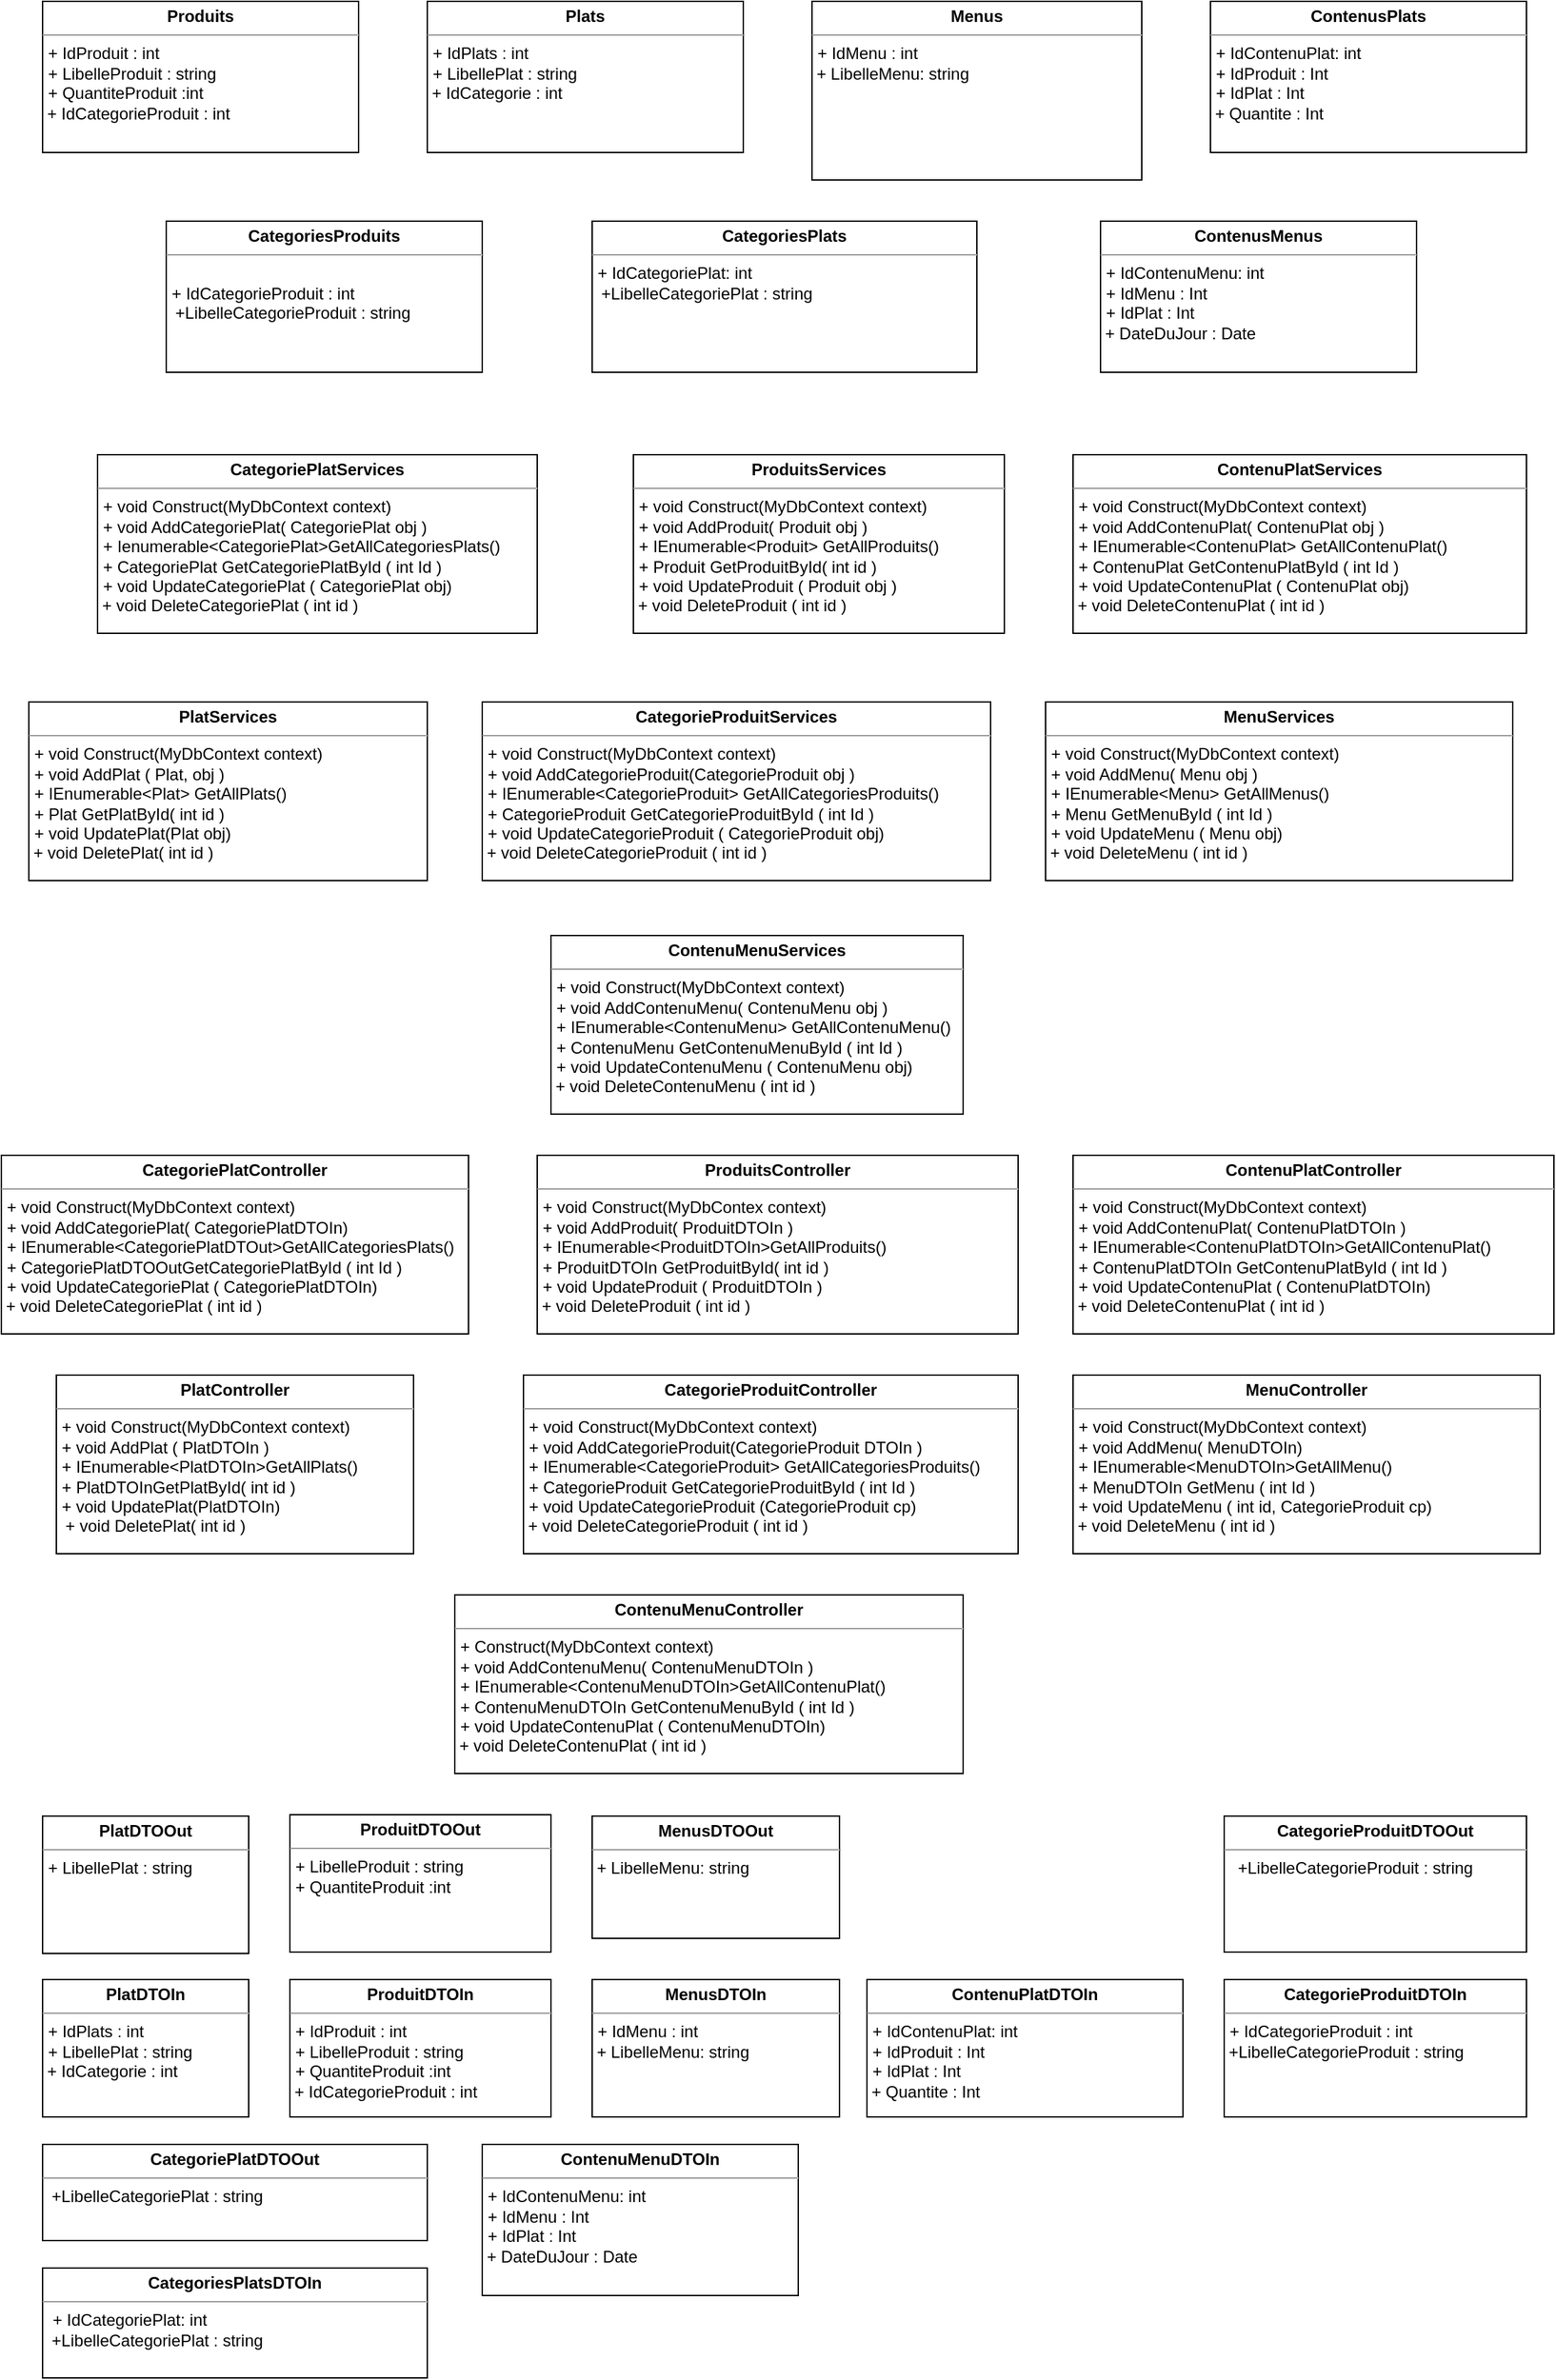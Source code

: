 <mxfile version="15.9.1" type="device"><diagram id="CqyojrWCZn82l8MZA99f" name="Page-1"><mxGraphModel dx="1422" dy="2391" grid="1" gridSize="10" guides="1" tooltips="1" connect="1" arrows="1" fold="1" page="1" pageScale="1" pageWidth="1169" pageHeight="827" math="0" shadow="0"><root><mxCell id="0"/><mxCell id="1" parent="0"/><mxCell id="Vobh63W-aTsQCFFJqMrF-14" value="&lt;p style=&quot;margin: 0px ; margin-top: 4px ; text-align: center&quot;&gt;&lt;b&gt;ProduitsServices&lt;/b&gt;&lt;/p&gt;&lt;hr size=&quot;1&quot;&gt;&lt;div style=&quot;height: 2px&quot;&gt;&lt;p style=&quot;margin: 0px ; margin-left: 4px&quot;&gt;+ void Construct(MyDbContext context)&lt;/p&gt;&lt;p style=&quot;margin: 0px ; margin-left: 4px&quot;&gt;+ void AddProduit( Produit obj )&lt;/p&gt;&lt;p style=&quot;margin: 0px ; margin-left: 4px&quot;&gt;+ IEnumerable&amp;lt;Produit&amp;gt; GetAllProduits()&lt;/p&gt;&lt;p style=&quot;margin: 0px ; margin-left: 4px&quot;&gt;+ Produit GetProduitById( int id )&lt;/p&gt;&lt;p style=&quot;margin: 0px ; margin-left: 4px&quot;&gt;+ void UpdateProduit ( Produit obj )&lt;/p&gt;&amp;nbsp;+ void DeleteProduit ( int id )&lt;/div&gt;" style="verticalAlign=top;align=left;overflow=fill;fontSize=12;fontFamily=Helvetica;html=1;" parent="1" vertex="1"><mxGeometry x="470" y="-1270" width="270" height="130" as="geometry"/></mxCell><mxCell id="Vobh63W-aTsQCFFJqMrF-15" value="&lt;p style=&quot;margin: 0px ; margin-top: 4px ; text-align: center&quot;&gt;&lt;b&gt;Produits&lt;/b&gt;&lt;br&gt;&lt;/p&gt;&lt;hr size=&quot;1&quot;&gt;&lt;div style=&quot;height: 2px&quot;&gt;&lt;p style=&quot;margin: 0px ; margin-left: 4px&quot;&gt;+ IdProduit : int &lt;br&gt;+ LibelleProduit : string&lt;/p&gt;&lt;p style=&quot;margin: 0px ; margin-left: 4px&quot;&gt;+ QuantiteProduit :int &lt;br&gt;&lt;/p&gt;&amp;nbsp;+ IdCategorieProduit : int&lt;/div&gt;" style="verticalAlign=top;align=left;overflow=fill;fontSize=12;fontFamily=Helvetica;html=1;" parent="1" vertex="1"><mxGeometry x="40" y="-1600" width="230" height="110" as="geometry"/></mxCell><mxCell id="Vobh63W-aTsQCFFJqMrF-16" value="&lt;p style=&quot;margin: 0px ; margin-top: 4px ; text-align: center&quot;&gt;&lt;b&gt;Plats&lt;/b&gt;&lt;br&gt;&lt;/p&gt;&lt;hr size=&quot;1&quot;&gt;&lt;div style=&quot;height: 2px&quot;&gt;&lt;p style=&quot;margin: 0px ; margin-left: 4px&quot;&gt;+ IdPlats : int&lt;/p&gt;&lt;p style=&quot;margin: 0px ; margin-left: 4px&quot;&gt;+ LibellePlat : string&lt;/p&gt;&amp;nbsp;+ IdCategorie : int&lt;/div&gt;" style="verticalAlign=top;align=left;overflow=fill;fontSize=12;fontFamily=Helvetica;html=1;" parent="1" vertex="1"><mxGeometry x="320" y="-1600" width="230" height="110" as="geometry"/></mxCell><mxCell id="Vobh63W-aTsQCFFJqMrF-17" value="&lt;p style=&quot;margin: 0px ; margin-top: 4px ; text-align: center&quot;&gt;&lt;b&gt;ContenuPlatServices&lt;/b&gt;&lt;/p&gt;&lt;hr size=&quot;1&quot;&gt;&lt;div style=&quot;height: 2px&quot;&gt;&lt;p style=&quot;margin: 0px ; margin-left: 4px&quot;&gt;+ void Construct(MyDbContext context)&lt;/p&gt;&lt;p style=&quot;margin: 0px ; margin-left: 4px&quot;&gt;+ void AddContenuPlat( ContenuPlat obj )&lt;/p&gt;&lt;p style=&quot;margin: 0px ; margin-left: 4px&quot;&gt;+ IEnumerable&amp;lt;ContenuPlat&amp;gt; GetAllContenuPlat()&lt;/p&gt;&lt;p style=&quot;margin: 0px ; margin-left: 4px&quot;&gt;+ ContenuPlat GetContenuPlatById ( int Id )&lt;/p&gt;&lt;p style=&quot;margin: 0px ; margin-left: 4px&quot;&gt;+ void UpdateContenuPlat ( ContenuPlat obj)&lt;/p&gt;&amp;nbsp;+ void DeleteContenuPlat ( int id )&lt;/div&gt;" style="verticalAlign=top;align=left;overflow=fill;fontSize=12;fontFamily=Helvetica;html=1;" parent="1" vertex="1"><mxGeometry x="790" y="-1270" width="330" height="130" as="geometry"/></mxCell><mxCell id="Vobh63W-aTsQCFFJqMrF-18" value="&lt;p style=&quot;margin: 0px ; margin-top: 4px ; text-align: center&quot;&gt;&lt;b&gt;ContenusPlats&lt;/b&gt;&lt;/p&gt;&lt;hr size=&quot;1&quot;&gt;&lt;div style=&quot;height: 2px&quot;&gt;&lt;p style=&quot;margin: 0px ; margin-left: 4px&quot;&gt;+ IdContenuPlat: int&lt;/p&gt;&lt;p style=&quot;margin: 0px ; margin-left: 4px&quot;&gt;+ IdProduit : Int&lt;/p&gt;&lt;p style=&quot;margin: 0px ; margin-left: 4px&quot;&gt;+ IdPlat : Int&lt;/p&gt;&amp;nbsp;+ Quantite : Int&lt;/div&gt;" style="verticalAlign=top;align=left;overflow=fill;fontSize=12;fontFamily=Helvetica;html=1;" parent="1" vertex="1"><mxGeometry x="890" y="-1600" width="230" height="110" as="geometry"/></mxCell><mxCell id="Vobh63W-aTsQCFFJqMrF-19" value="&lt;p style=&quot;margin: 0px ; margin-top: 4px ; text-align: center&quot;&gt;&lt;b&gt;PlatServices&lt;/b&gt;&lt;/p&gt;&lt;hr size=&quot;1&quot;&gt;&lt;div style=&quot;height: 2px&quot;&gt;&lt;p style=&quot;margin: 0px ; margin-left: 4px&quot;&gt;+ void Construct(MyDbContext context)&lt;/p&gt;&lt;p style=&quot;margin: 0px ; margin-left: 4px&quot;&gt;+ void AddPlat ( Plat, obj )&lt;/p&gt;&lt;p style=&quot;margin: 0px ; margin-left: 4px&quot;&gt;+ IEnumerable&amp;lt;Plat&amp;gt; GetAllPlats()&lt;/p&gt;&lt;p style=&quot;margin: 0px ; margin-left: 4px&quot;&gt;+ Plat GetPlatById( int id )&lt;/p&gt;&lt;p style=&quot;margin: 0px ; margin-left: 4px&quot;&gt;+ void UpdatePlat(Plat obj)&lt;/p&gt;&amp;nbsp;+ void DeletePlat( int id )&lt;/div&gt;" style="verticalAlign=top;align=left;overflow=fill;fontSize=12;fontFamily=Helvetica;html=1;" parent="1" vertex="1"><mxGeometry x="30" y="-1090" width="290" height="130" as="geometry"/></mxCell><mxCell id="Vobh63W-aTsQCFFJqMrF-20" value="&lt;p style=&quot;margin: 0px ; margin-top: 4px ; text-align: center&quot;&gt;&lt;b&gt;ContenusMenus&lt;/b&gt;&lt;/p&gt;&lt;hr size=&quot;1&quot;&gt;&lt;div style=&quot;height: 2px&quot;&gt;&lt;p style=&quot;margin: 0px ; margin-left: 4px&quot;&gt;+ IdContenuMenu: int&lt;/p&gt;&lt;p style=&quot;margin: 0px ; margin-left: 4px&quot;&gt;+ IdMenu : Int&lt;/p&gt;&lt;p style=&quot;margin: 0px ; margin-left: 4px&quot;&gt;+ IdPlat : Int&lt;/p&gt;&amp;nbsp;+ DateDuJour : Date&lt;/div&gt;" style="verticalAlign=top;align=left;overflow=fill;fontSize=12;fontFamily=Helvetica;html=1;" parent="1" vertex="1"><mxGeometry x="810" y="-1440" width="230" height="110" as="geometry"/></mxCell><mxCell id="Vobh63W-aTsQCFFJqMrF-21" value="&lt;p style=&quot;margin: 0px ; margin-top: 4px ; text-align: center&quot;&gt;&lt;b&gt;ContenuMenuServices&lt;/b&gt;&lt;/p&gt;&lt;hr size=&quot;1&quot;&gt;&lt;div style=&quot;height: 2px&quot;&gt;&lt;p style=&quot;margin: 0px ; margin-left: 4px&quot;&gt;+ void Construct(MyDbContext context)&lt;/p&gt;&lt;p style=&quot;margin: 0px ; margin-left: 4px&quot;&gt;+ void AddContenuMenu( ContenuMenu obj )&lt;/p&gt;&lt;p style=&quot;margin: 0px ; margin-left: 4px&quot;&gt;+ IEnumerable&amp;lt;ContenuMenu&amp;gt; GetAllContenuMenu()&lt;/p&gt;&lt;p style=&quot;margin: 0px ; margin-left: 4px&quot;&gt;+ ContenuMenu GetContenuMenuById ( int Id )&lt;/p&gt;&lt;p style=&quot;margin: 0px ; margin-left: 4px&quot;&gt;+ void UpdateContenuMenu ( ContenuMenu obj)&lt;/p&gt;&amp;nbsp;+ void DeleteContenuMenu ( int id )&lt;/div&gt;" style="verticalAlign=top;align=left;overflow=fill;fontSize=12;fontFamily=Helvetica;html=1;" parent="1" vertex="1"><mxGeometry x="410" y="-920" width="300" height="130" as="geometry"/></mxCell><mxCell id="Vobh63W-aTsQCFFJqMrF-22" value="&lt;p style=&quot;margin: 0px ; margin-top: 4px ; text-align: center&quot;&gt;&lt;b&gt;CategoriesProduits&lt;/b&gt;&lt;/p&gt;&lt;hr size=&quot;1&quot;&gt;&lt;div style=&quot;height: 2px&quot;&gt;&amp;nbsp;&lt;p style=&quot;margin: 0px ; margin-left: 4px&quot;&gt;+ IdCategorieProduit : int&lt;/p&gt;&amp;nbsp; +LibelleCategorieProduit : string&lt;/div&gt;" style="verticalAlign=top;align=left;overflow=fill;fontSize=12;fontFamily=Helvetica;html=1;" parent="1" vertex="1"><mxGeometry x="130" y="-1440" width="230" height="110" as="geometry"/></mxCell><mxCell id="Vobh63W-aTsQCFFJqMrF-23" value="&lt;p style=&quot;margin: 0px ; margin-top: 4px ; text-align: center&quot;&gt;&lt;b&gt;CategorieProduitServices&lt;/b&gt;&lt;/p&gt;&lt;hr size=&quot;1&quot;&gt;&lt;div style=&quot;height: 2px&quot;&gt;&lt;p style=&quot;margin: 0px ; margin-left: 4px&quot;&gt;+ void Construct(MyDbContext context)&lt;/p&gt;&lt;p style=&quot;margin: 0px ; margin-left: 4px&quot;&gt;+ void AddCategorieProduit(CategorieProduit obj )&lt;/p&gt;&lt;p style=&quot;margin: 0px ; margin-left: 4px&quot;&gt;+ IEnumerable&amp;lt;CategorieProduit&amp;gt; GetAllCategoriesProduits()&lt;/p&gt;&lt;p style=&quot;margin: 0px ; margin-left: 4px&quot;&gt;+ CategorieProduit GetCategorieProduitById ( int Id )&lt;/p&gt;&lt;p style=&quot;margin: 0px ; margin-left: 4px&quot;&gt;+ void UpdateCategorieProduit ( CategorieProduit obj)&lt;/p&gt;&amp;nbsp;+ void DeleteCategorieProduit ( int id )&lt;/div&gt;" style="verticalAlign=top;align=left;overflow=fill;fontSize=12;fontFamily=Helvetica;html=1;" parent="1" vertex="1"><mxGeometry x="360" y="-1090" width="370" height="130" as="geometry"/></mxCell><mxCell id="Vobh63W-aTsQCFFJqMrF-24" value="&lt;p style=&quot;margin: 0px ; margin-top: 4px ; text-align: center&quot;&gt;&lt;b&gt;CategoriesPlats&lt;/b&gt;&lt;/p&gt;&lt;hr size=&quot;1&quot;&gt;&lt;div style=&quot;height: 2px&quot;&gt;&lt;p style=&quot;margin: 0px ; margin-left: 4px&quot;&gt;+ IdCategoriePlat: int&lt;/p&gt;&amp;nbsp; +LibelleCategoriePlat : string&lt;/div&gt;" style="verticalAlign=top;align=left;overflow=fill;fontSize=12;fontFamily=Helvetica;html=1;" parent="1" vertex="1"><mxGeometry x="440" y="-1440" width="280" height="110" as="geometry"/></mxCell><mxCell id="Vobh63W-aTsQCFFJqMrF-25" value="&lt;p style=&quot;margin: 0px ; margin-top: 4px ; text-align: center&quot;&gt;&lt;b&gt;CategoriePlatServices&lt;/b&gt;&lt;/p&gt;&lt;hr size=&quot;1&quot;&gt;&lt;div style=&quot;height: 2px&quot;&gt;&lt;p style=&quot;margin: 0px ; margin-left: 4px&quot;&gt;+ void Construct(MyDbContext context)&lt;/p&gt;&lt;p style=&quot;margin: 0px ; margin-left: 4px&quot;&gt;+ void AddCategoriePlat( CategoriePlat obj )&lt;/p&gt;&lt;p style=&quot;margin: 0px ; margin-left: 4px&quot;&gt;+ Ienumerable&amp;lt;CategoriePlat&amp;gt;GetAllCategoriesPlats()&lt;/p&gt;&lt;p style=&quot;margin: 0px ; margin-left: 4px&quot;&gt;+ CategoriePlat GetCategoriePlatById ( int Id )&lt;/p&gt;&lt;p style=&quot;margin: 0px ; margin-left: 4px&quot;&gt;+ void UpdateCategoriePlat ( CategoriePlat obj)&lt;/p&gt;&amp;nbsp;+ void DeleteCategoriePlat ( int id )&lt;/div&gt;" style="verticalAlign=top;align=left;overflow=fill;fontSize=12;fontFamily=Helvetica;html=1;" parent="1" vertex="1"><mxGeometry x="80" y="-1270" width="320" height="130" as="geometry"/></mxCell><mxCell id="Vobh63W-aTsQCFFJqMrF-26" value="&lt;p style=&quot;margin: 0px ; margin-top: 4px ; text-align: center&quot;&gt;&lt;b&gt;Menus&lt;/b&gt;&lt;br&gt;&lt;/p&gt;&lt;hr size=&quot;1&quot;&gt;&lt;div style=&quot;height: 2px&quot;&gt;&lt;p style=&quot;margin: 0px ; margin-left: 4px&quot;&gt;+ IdMenu : int&lt;/p&gt;&amp;nbsp;+ LibelleMenu: string&lt;/div&gt;" style="verticalAlign=top;align=left;overflow=fill;fontSize=12;fontFamily=Helvetica;html=1;" parent="1" vertex="1"><mxGeometry x="600" y="-1600" width="240" height="130" as="geometry"/></mxCell><mxCell id="Vobh63W-aTsQCFFJqMrF-27" value="&lt;p style=&quot;margin: 0px ; margin-top: 4px ; text-align: center&quot;&gt;&lt;b&gt;MenuServices&lt;/b&gt;&lt;br&gt;&lt;/p&gt;&lt;hr size=&quot;1&quot;&gt;&lt;div style=&quot;height: 2px&quot;&gt;&lt;p style=&quot;margin: 0px ; margin-left: 4px&quot;&gt;+ void Construct(MyDbContext context)&lt;/p&gt;&lt;p style=&quot;margin: 0px ; margin-left: 4px&quot;&gt;+ void AddMenu( Menu obj )&lt;/p&gt;&lt;p style=&quot;margin: 0px ; margin-left: 4px&quot;&gt;+ IEnumerable&amp;lt;Menu&amp;gt; GetAllMenus()&lt;/p&gt;&lt;p style=&quot;margin: 0px ; margin-left: 4px&quot;&gt;+ Menu GetMenuById ( int Id )&lt;/p&gt;&lt;p style=&quot;margin: 0px ; margin-left: 4px&quot;&gt;+ void UpdateMenu ( Menu obj)&lt;/p&gt;&amp;nbsp;+ void DeleteMenu ( int id )&lt;/div&gt;" style="verticalAlign=top;align=left;overflow=fill;fontSize=12;fontFamily=Helvetica;html=1;" parent="1" vertex="1"><mxGeometry x="770" y="-1090" width="340" height="130" as="geometry"/></mxCell><mxCell id="Vobh63W-aTsQCFFJqMrF-28" value="&lt;p style=&quot;margin: 0px ; margin-top: 4px ; text-align: center&quot;&gt;&lt;b&gt;CategoriePlatController&lt;/b&gt;&lt;/p&gt;&lt;hr size=&quot;1&quot;&gt;&lt;div style=&quot;height: 2px&quot;&gt;&lt;p style=&quot;margin: 0px ; margin-left: 4px&quot;&gt;+ void Construct(MyDbContext context)&lt;/p&gt;&lt;p style=&quot;margin: 0px ; margin-left: 4px&quot;&gt;+ void AddCategoriePlat( CategoriePlatDTOIn)&lt;/p&gt;&lt;p style=&quot;margin: 0px ; margin-left: 4px&quot;&gt;+ IEnumerable&amp;lt;CategoriePlatDTOut&amp;gt;GetAllCategoriesPlats()&lt;/p&gt;&lt;p style=&quot;margin: 0px ; margin-left: 4px&quot;&gt;+ CategoriePlatDTOOutGetCategoriePlatById ( int Id )&lt;/p&gt;&lt;p style=&quot;margin: 0px ; margin-left: 4px&quot;&gt;+ void UpdateCategoriePlat ( CategoriePlatDTOIn)&lt;/p&gt;&amp;nbsp;+ void DeleteCategoriePlat ( int id )&lt;/div&gt;" style="verticalAlign=top;align=left;overflow=fill;fontSize=12;fontFamily=Helvetica;html=1;" parent="1" vertex="1"><mxGeometry x="10" y="-760" width="340" height="130" as="geometry"/></mxCell><mxCell id="Vobh63W-aTsQCFFJqMrF-29" value="&lt;p style=&quot;margin: 0px ; margin-top: 4px ; text-align: center&quot;&gt;&lt;b&gt;ProduitsController&lt;/b&gt;&lt;/p&gt;&lt;hr size=&quot;1&quot;&gt;&lt;div style=&quot;height: 2px&quot;&gt;&lt;p style=&quot;margin: 0px ; margin-left: 4px&quot;&gt;+ void Construct(MyDbContex context)&lt;/p&gt;&lt;p style=&quot;margin: 0px ; margin-left: 4px&quot;&gt;+ void AddProduit( ProduitDTOIn )&lt;/p&gt;&lt;p style=&quot;margin: 0px ; margin-left: 4px&quot;&gt;+ IEnumerable&amp;lt;ProduitDTOIn&amp;gt;GetAllProduits()&lt;/p&gt;&lt;p style=&quot;margin: 0px ; margin-left: 4px&quot;&gt;+ ProduitDTOIn GetProduitById( int id )&lt;/p&gt;&lt;p style=&quot;margin: 0px ; margin-left: 4px&quot;&gt;+ void UpdateProduit ( ProduitDTOIn )&lt;/p&gt;&amp;nbsp;+ void DeleteProduit ( int id )&lt;/div&gt;" style="verticalAlign=top;align=left;overflow=fill;fontSize=12;fontFamily=Helvetica;html=1;" parent="1" vertex="1"><mxGeometry x="400" y="-760" width="350" height="130" as="geometry"/></mxCell><mxCell id="Vobh63W-aTsQCFFJqMrF-30" value="&lt;p style=&quot;margin: 0px ; margin-top: 4px ; text-align: center&quot;&gt;&lt;b&gt;ContenuPlatController&lt;/b&gt;&lt;/p&gt;&lt;hr size=&quot;1&quot;&gt;&lt;div style=&quot;height: 2px&quot;&gt;&lt;p style=&quot;margin: 0px ; margin-left: 4px&quot;&gt;+ void Construct(MyDbContext context)&lt;/p&gt;&lt;p style=&quot;margin: 0px ; margin-left: 4px&quot;&gt;+ void AddContenuPlat( ContenuPlatDTOIn )&lt;/p&gt;&lt;p style=&quot;margin: 0px ; margin-left: 4px&quot;&gt;+ IEnumerable&amp;lt;ContenuPlatDTOIn&amp;gt;GetAllContenuPlat()&lt;/p&gt;&lt;p style=&quot;margin: 0px ; margin-left: 4px&quot;&gt;+ ContenuPlatDTOIn GetContenuPlatById ( int Id )&lt;/p&gt;&lt;p style=&quot;margin: 0px ; margin-left: 4px&quot;&gt;+ void UpdateContenuPlat ( ContenuPlatDTOIn)&lt;/p&gt;&amp;nbsp;+ void DeleteContenuPlat ( int id )&lt;/div&gt;" style="verticalAlign=top;align=left;overflow=fill;fontSize=12;fontFamily=Helvetica;html=1;" parent="1" vertex="1"><mxGeometry x="790" y="-760" width="350" height="130" as="geometry"/></mxCell><mxCell id="Vobh63W-aTsQCFFJqMrF-31" value="&lt;p style=&quot;margin: 0px ; margin-top: 4px ; text-align: center&quot;&gt;&lt;b&gt;PlatController&lt;/b&gt;&lt;/p&gt;&lt;hr size=&quot;1&quot;&gt;&lt;div style=&quot;height: 2px&quot;&gt;&lt;p style=&quot;margin: 0px ; margin-left: 4px&quot;&gt;+ void Construct(MyDbContext context)&lt;/p&gt;&lt;p style=&quot;margin: 0px ; margin-left: 4px&quot;&gt;+ void AddPlat ( PlatDTOIn )&lt;/p&gt;&lt;p style=&quot;margin: 0px ; margin-left: 4px&quot;&gt;+ IEnumerable&amp;lt;PlatDTOIn&amp;gt;GetAllPlats()&lt;/p&gt;&lt;p style=&quot;margin: 0px ; margin-left: 4px&quot;&gt;+ PlatDTOInGetPlatById( int id )&lt;/p&gt;&lt;p style=&quot;margin: 0px ; margin-left: 4px&quot;&gt;+ void UpdatePlat(PlatDTOIn)&lt;/p&gt;&amp;nbsp; + void DeletePlat( int id )&lt;/div&gt;" style="verticalAlign=top;align=left;overflow=fill;fontSize=12;fontFamily=Helvetica;html=1;" parent="1" vertex="1"><mxGeometry x="50" y="-600" width="260" height="130" as="geometry"/></mxCell><mxCell id="Vobh63W-aTsQCFFJqMrF-32" value="&lt;p style=&quot;margin: 0px ; margin-top: 4px ; text-align: center&quot;&gt;&lt;b&gt;CategorieProduitController&lt;/b&gt;&lt;/p&gt;&lt;hr size=&quot;1&quot;&gt;&lt;div style=&quot;height: 2px&quot;&gt;&lt;p style=&quot;margin: 0px ; margin-left: 4px&quot;&gt;+ void Construct(MyDbContext context)&lt;/p&gt;&lt;p style=&quot;margin: 0px ; margin-left: 4px&quot;&gt;+ void AddCategorieProduit(CategorieProduit DTOIn )&lt;/p&gt;&lt;p style=&quot;margin: 0px ; margin-left: 4px&quot;&gt;+ IEnumerable&amp;lt;CategorieProduit&amp;gt; GetAllCategoriesProduits()&lt;/p&gt;&lt;p style=&quot;margin: 0px ; margin-left: 4px&quot;&gt;+ CategorieProduit GetCategorieProduitById ( int Id )&lt;/p&gt;&lt;p style=&quot;margin: 0px ; margin-left: 4px&quot;&gt;+ void UpdateCategorieProduit (CategorieProduit cp)&lt;/p&gt;&amp;nbsp;+ void DeleteCategorieProduit ( int id )&lt;/div&gt;" style="verticalAlign=top;align=left;overflow=fill;fontSize=12;fontFamily=Helvetica;html=1;" parent="1" vertex="1"><mxGeometry x="390" y="-600" width="360" height="130" as="geometry"/></mxCell><mxCell id="Vobh63W-aTsQCFFJqMrF-33" value="&lt;p style=&quot;margin: 0px ; margin-top: 4px ; text-align: center&quot;&gt;&lt;b&gt;MenuController&lt;/b&gt;&lt;br&gt;&lt;/p&gt;&lt;hr size=&quot;1&quot;&gt;&lt;div style=&quot;height: 2px&quot;&gt;&lt;p style=&quot;margin: 0px ; margin-left: 4px&quot;&gt;+ void Construct(MyDbContext context)&lt;/p&gt;&lt;p style=&quot;margin: 0px ; margin-left: 4px&quot;&gt;+ void AddMenu( MenuDTOIn)&lt;/p&gt;&lt;p style=&quot;margin: 0px ; margin-left: 4px&quot;&gt;+ IEnumerable&amp;lt;MenuDTOIn&amp;gt;GetAllMenu()&lt;/p&gt;&lt;p style=&quot;margin: 0px ; margin-left: 4px&quot;&gt;+ MenuDTOIn GetMenu ( int Id )&lt;/p&gt;&lt;p style=&quot;margin: 0px ; margin-left: 4px&quot;&gt;+ void UpdateMenu ( int id, CategorieProduit cp)&lt;/p&gt;&amp;nbsp;+ void DeleteMenu ( int id )&lt;/div&gt;" style="verticalAlign=top;align=left;overflow=fill;fontSize=12;fontFamily=Helvetica;html=1;" parent="1" vertex="1"><mxGeometry x="790" y="-600" width="340" height="130" as="geometry"/></mxCell><mxCell id="Vobh63W-aTsQCFFJqMrF-34" value="&lt;p style=&quot;margin: 0px ; margin-top: 4px ; text-align: center&quot;&gt;&lt;b&gt;ContenuMenuController&lt;/b&gt;&lt;/p&gt;&lt;hr size=&quot;1&quot;&gt;&lt;div style=&quot;height: 2px&quot;&gt;&lt;p style=&quot;margin: 0px ; margin-left: 4px&quot;&gt;+ Construct(MyDbContext context)&lt;/p&gt;&lt;p style=&quot;margin: 0px ; margin-left: 4px&quot;&gt;+ void AddContenuMenu( ContenuMenuDTOIn )&lt;/p&gt;&lt;p style=&quot;margin: 0px ; margin-left: 4px&quot;&gt;+ IEnumerable&amp;lt;ContenuMenuDTOIn&amp;gt;GetAllContenuPlat()&lt;/p&gt;&lt;p style=&quot;margin: 0px ; margin-left: 4px&quot;&gt;+ ContenuMenuDTOIn GetContenuMenuById ( int Id )&lt;/p&gt;&lt;p style=&quot;margin: 0px ; margin-left: 4px&quot;&gt;+ void UpdateContenuPlat ( ContenuMenuDTOIn)&lt;/p&gt;&amp;nbsp;+ void DeleteContenuPlat ( int id )&lt;/div&gt;" style="verticalAlign=top;align=left;overflow=fill;fontSize=12;fontFamily=Helvetica;html=1;" parent="1" vertex="1"><mxGeometry x="340" y="-440" width="370" height="130" as="geometry"/></mxCell><mxCell id="Vobh63W-aTsQCFFJqMrF-35" value="&lt;p style=&quot;margin: 0px ; margin-top: 4px ; text-align: center&quot;&gt;&lt;b&gt;PlatDTOOut&lt;/b&gt;&lt;br&gt;&lt;/p&gt;&lt;hr size=&quot;1&quot;&gt;&lt;div style=&quot;height: 2px&quot;&gt;&lt;p style=&quot;margin: 0px ; margin-left: 4px&quot;&gt;+ LibellePlat : string&lt;/p&gt;&lt;/div&gt;" style="verticalAlign=top;align=left;overflow=fill;fontSize=12;fontFamily=Helvetica;html=1;" parent="1" vertex="1"><mxGeometry x="40" y="-279" width="150" height="100" as="geometry"/></mxCell><mxCell id="Vobh63W-aTsQCFFJqMrF-36" value="&lt;p style=&quot;margin: 0px ; margin-top: 4px ; text-align: center&quot;&gt;&lt;b&gt;ProduitDTOOut&lt;/b&gt;&lt;br&gt;&lt;/p&gt;&lt;hr size=&quot;1&quot;&gt;&lt;div style=&quot;height: 2px&quot;&gt;&lt;p style=&quot;margin: 0px ; margin-left: 4px&quot;&gt;+ LibelleProduit : string&lt;/p&gt;&lt;p style=&quot;margin: 0px ; margin-left: 4px&quot;&gt;+ QuantiteProduit :int &lt;br&gt;&lt;/p&gt;&lt;/div&gt;" style="verticalAlign=top;align=left;overflow=fill;fontSize=12;fontFamily=Helvetica;html=1;" parent="1" vertex="1"><mxGeometry x="220" y="-280" width="190" height="100" as="geometry"/></mxCell><mxCell id="Vobh63W-aTsQCFFJqMrF-37" value="&lt;p style=&quot;margin: 0px ; margin-top: 4px ; text-align: center&quot;&gt;&lt;b&gt;PlatDTOIn&lt;/b&gt;&lt;br&gt;&lt;/p&gt;&lt;hr size=&quot;1&quot;&gt;&lt;div style=&quot;height: 2px&quot;&gt;&lt;p style=&quot;margin: 0px ; margin-left: 4px&quot;&gt;+ IdPlats : int&lt;/p&gt;&lt;p style=&quot;margin: 0px ; margin-left: 4px&quot;&gt;+ LibellePlat : string&lt;/p&gt;&amp;nbsp;+ IdCategorie : int&lt;/div&gt;" style="verticalAlign=top;align=left;overflow=fill;fontSize=12;fontFamily=Helvetica;html=1;" parent="1" vertex="1"><mxGeometry x="40" y="-160" width="150" height="100" as="geometry"/></mxCell><mxCell id="Vobh63W-aTsQCFFJqMrF-38" value="&lt;p style=&quot;margin: 0px ; margin-top: 4px ; text-align: center&quot;&gt;&lt;b&gt;ProduitDTOIn&lt;/b&gt;&lt;br&gt;&lt;/p&gt;&lt;hr size=&quot;1&quot;&gt;&lt;div style=&quot;height: 2px&quot;&gt;&lt;p style=&quot;margin: 0px ; margin-left: 4px&quot;&gt;+ IdProduit : int &lt;br&gt;+ LibelleProduit : string&lt;/p&gt;&lt;p style=&quot;margin: 0px ; margin-left: 4px&quot;&gt;+ QuantiteProduit :int &lt;br&gt;&lt;/p&gt;&amp;nbsp;+ IdCategorieProduit : int&lt;/div&gt;" style="verticalAlign=top;align=left;overflow=fill;fontSize=12;fontFamily=Helvetica;html=1;" parent="1" vertex="1"><mxGeometry x="220" y="-160" width="190" height="100" as="geometry"/></mxCell><mxCell id="Vobh63W-aTsQCFFJqMrF-39" value="&lt;p style=&quot;margin: 0px ; margin-top: 4px ; text-align: center&quot;&gt;&lt;b&gt;MenusDTOOut&lt;/b&gt;&lt;br&gt;&lt;/p&gt;&lt;hr size=&quot;1&quot;&gt;&lt;div style=&quot;height: 2px&quot;&gt;&amp;nbsp;+ LibelleMenu: string&lt;/div&gt;" style="verticalAlign=top;align=left;overflow=fill;fontSize=12;fontFamily=Helvetica;html=1;" parent="1" vertex="1"><mxGeometry x="440" y="-279" width="180" height="89" as="geometry"/></mxCell><mxCell id="Vobh63W-aTsQCFFJqMrF-40" value="&lt;p style=&quot;margin: 0px ; margin-top: 4px ; text-align: center&quot;&gt;&lt;b&gt;MenusDTOIn&lt;/b&gt;&lt;br&gt;&lt;/p&gt;&lt;hr size=&quot;1&quot;&gt;&lt;div style=&quot;height: 2px&quot;&gt;&lt;p style=&quot;margin: 0px ; margin-left: 4px&quot;&gt;+ IdMenu : int&lt;/p&gt;&amp;nbsp;+ LibelleMenu: string&lt;/div&gt;" style="verticalAlign=top;align=left;overflow=fill;fontSize=12;fontFamily=Helvetica;html=1;" parent="1" vertex="1"><mxGeometry x="440" y="-160" width="180" height="100" as="geometry"/></mxCell><mxCell id="Vobh63W-aTsQCFFJqMrF-41" value="&lt;p style=&quot;margin: 0px ; margin-top: 4px ; text-align: center&quot;&gt;&lt;b&gt;ContenuPlatDTOIn&lt;/b&gt;&lt;/p&gt;&lt;hr size=&quot;1&quot;&gt;&lt;div style=&quot;height: 2px&quot;&gt;&lt;p style=&quot;margin: 0px ; margin-left: 4px&quot;&gt;+ IdContenuPlat: int&lt;/p&gt;&lt;p style=&quot;margin: 0px ; margin-left: 4px&quot;&gt;+ IdProduit : Int&lt;/p&gt;&lt;p style=&quot;margin: 0px ; margin-left: 4px&quot;&gt;+ IdPlat : Int&lt;/p&gt;&amp;nbsp;+ Quantite : Int&lt;/div&gt;" style="verticalAlign=top;align=left;overflow=fill;fontSize=12;fontFamily=Helvetica;html=1;" parent="1" vertex="1"><mxGeometry x="640" y="-160" width="230" height="100" as="geometry"/></mxCell><mxCell id="Vobh63W-aTsQCFFJqMrF-43" value="&lt;p style=&quot;margin: 0px ; margin-top: 4px ; text-align: center&quot;&gt;&lt;b&gt;CategorieProduitDTOOut&lt;/b&gt;&lt;/p&gt;&lt;hr size=&quot;1&quot;&gt;&lt;div style=&quot;height: 2px&quot;&gt;&amp;nbsp;&amp;nbsp; +LibelleCategorieProduit : string&lt;/div&gt;" style="verticalAlign=top;align=left;overflow=fill;fontSize=12;fontFamily=Helvetica;html=1;" parent="1" vertex="1"><mxGeometry x="900" y="-279" width="220" height="99" as="geometry"/></mxCell><mxCell id="Vobh63W-aTsQCFFJqMrF-44" value="&lt;p style=&quot;margin: 0px ; margin-top: 4px ; text-align: center&quot;&gt;&lt;b&gt;CategorieProduitDTOIn&lt;/b&gt;&lt;/p&gt;&lt;hr size=&quot;1&quot;&gt;&lt;div style=&quot;height: 2px&quot;&gt;&lt;p style=&quot;margin: 0px ; margin-left: 4px&quot;&gt;+ IdCategorieProduit : int&lt;/p&gt;&amp;nbsp;+LibelleCategorieProduit : string&lt;/div&gt;" style="verticalAlign=top;align=left;overflow=fill;fontSize=12;fontFamily=Helvetica;html=1;" parent="1" vertex="1"><mxGeometry x="900" y="-160" width="220" height="100" as="geometry"/></mxCell><mxCell id="f1oWKuxFpT3k7u4oxN7l-1" value="&lt;p style=&quot;margin: 0px ; margin-top: 4px ; text-align: center&quot;&gt;&lt;b&gt;CategoriePlatDTOOut&lt;/b&gt;&lt;/p&gt;&lt;hr size=&quot;1&quot;&gt;&lt;div style=&quot;height: 2px&quot;&gt;&amp;nbsp; +LibelleCategoriePlat : string&lt;/div&gt;" style="verticalAlign=top;align=left;overflow=fill;fontSize=12;fontFamily=Helvetica;html=1;" vertex="1" parent="1"><mxGeometry x="40" y="-40" width="280" height="70" as="geometry"/></mxCell><mxCell id="f1oWKuxFpT3k7u4oxN7l-2" value="&lt;p style=&quot;margin: 0px ; margin-top: 4px ; text-align: center&quot;&gt;&lt;b&gt;CategoriesPlatsDTOIn&lt;/b&gt;&lt;/p&gt;&lt;hr size=&quot;1&quot;&gt;&lt;div style=&quot;height: 2px&quot;&gt;&lt;p style=&quot;margin: 0px ; margin-left: 4px&quot;&gt;&amp;nbsp;+ IdCategoriePlat: int&lt;/p&gt;&amp;nbsp; +LibelleCategoriePlat : string&lt;/div&gt;" style="verticalAlign=top;align=left;overflow=fill;fontSize=12;fontFamily=Helvetica;html=1;" vertex="1" parent="1"><mxGeometry x="40" y="50" width="280" height="80" as="geometry"/></mxCell><mxCell id="f1oWKuxFpT3k7u4oxN7l-4" value="&lt;p style=&quot;margin: 0px ; margin-top: 4px ; text-align: center&quot;&gt;&lt;b&gt;ContenuMenuDTOIn&lt;/b&gt;&lt;/p&gt;&lt;hr size=&quot;1&quot;&gt;&lt;div style=&quot;height: 2px&quot;&gt;&lt;p style=&quot;margin: 0px ; margin-left: 4px&quot;&gt;+ IdContenuMenu: int&lt;/p&gt;&lt;p style=&quot;margin: 0px ; margin-left: 4px&quot;&gt;+ IdMenu : Int&lt;/p&gt;&lt;p style=&quot;margin: 0px ; margin-left: 4px&quot;&gt;+ IdPlat : Int&lt;/p&gt;&amp;nbsp;+ DateDuJour : Date&lt;/div&gt;" style="verticalAlign=top;align=left;overflow=fill;fontSize=12;fontFamily=Helvetica;html=1;" vertex="1" parent="1"><mxGeometry x="360" y="-40" width="230" height="110" as="geometry"/></mxCell></root></mxGraphModel></diagram></mxfile>